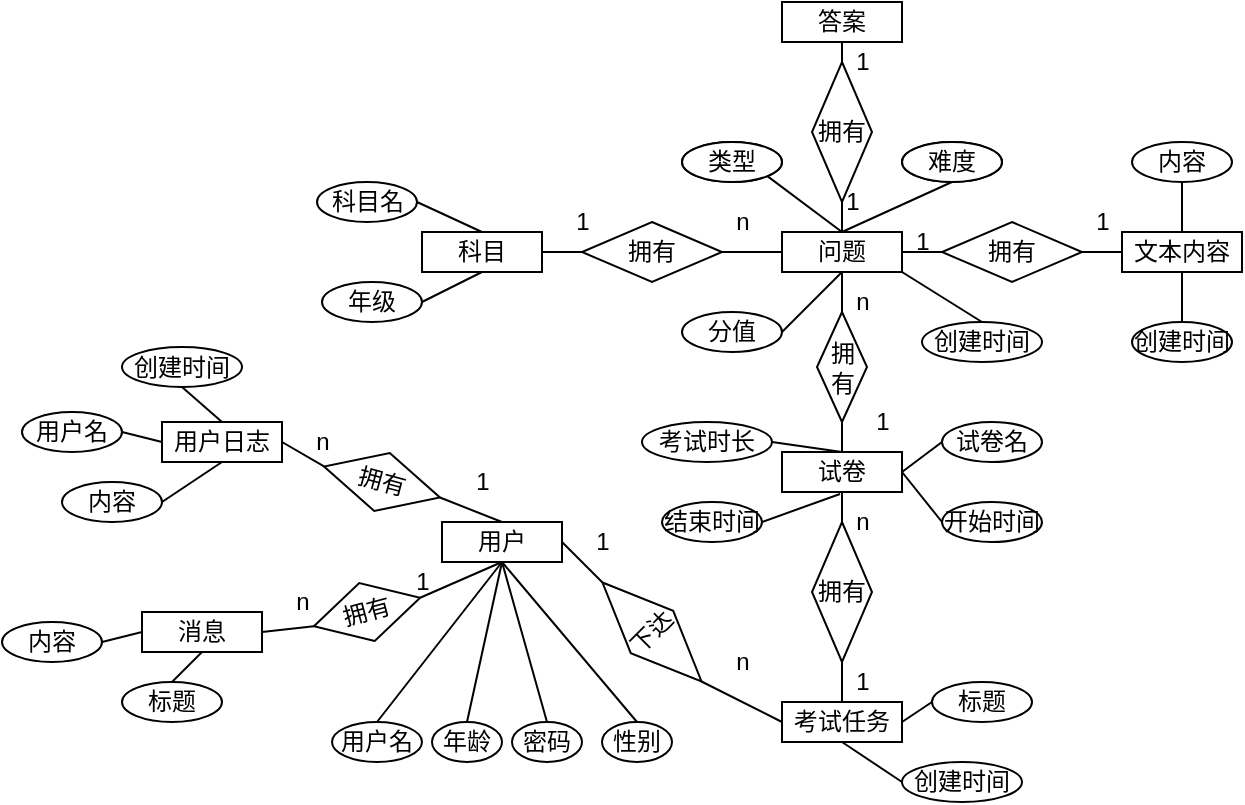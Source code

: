<mxfile version="13.9.3" type="github">
  <diagram id="KqqDEgTbaKnKWcDJQaJO" name="Page-1">
    <mxGraphModel dx="1025" dy="470" grid="1" gridSize="10" guides="1" tooltips="1" connect="1" arrows="1" fold="1" page="1" pageScale="1" pageWidth="827" pageHeight="1169" math="0" shadow="0">
      <root>
        <mxCell id="0" />
        <mxCell id="1" parent="0" />
        <mxCell id="KkSoKAz5CUqkDPNqEoLU-16" value="问题" style="rounded=0;whiteSpace=wrap;html=1;" vertex="1" parent="1">
          <mxGeometry x="390" y="195" width="60" height="20" as="geometry" />
        </mxCell>
        <mxCell id="KkSoKAz5CUqkDPNqEoLU-17" value="科目" style="rounded=0;whiteSpace=wrap;html=1;" vertex="1" parent="1">
          <mxGeometry x="210" y="195" width="60" height="20" as="geometry" />
        </mxCell>
        <mxCell id="KkSoKAz5CUqkDPNqEoLU-18" value="试卷" style="rounded=0;whiteSpace=wrap;html=1;" vertex="1" parent="1">
          <mxGeometry x="390" y="305" width="60" height="20" as="geometry" />
        </mxCell>
        <mxCell id="KkSoKAz5CUqkDPNqEoLU-19" value="答案" style="rounded=0;whiteSpace=wrap;html=1;" vertex="1" parent="1">
          <mxGeometry x="390" y="80" width="60" height="20" as="geometry" />
        </mxCell>
        <mxCell id="KkSoKAz5CUqkDPNqEoLU-20" value="用户日志" style="rounded=0;whiteSpace=wrap;html=1;" vertex="1" parent="1">
          <mxGeometry x="80" y="290" width="60" height="20" as="geometry" />
        </mxCell>
        <mxCell id="KkSoKAz5CUqkDPNqEoLU-24" value="消息" style="rounded=0;whiteSpace=wrap;html=1;" vertex="1" parent="1">
          <mxGeometry x="70" y="385" width="60" height="20" as="geometry" />
        </mxCell>
        <mxCell id="KkSoKAz5CUqkDPNqEoLU-25" value="文本内容" style="rounded=0;whiteSpace=wrap;html=1;" vertex="1" parent="1">
          <mxGeometry x="560" y="195" width="60" height="20" as="geometry" />
        </mxCell>
        <mxCell id="KkSoKAz5CUqkDPNqEoLU-26" value="用户" style="rounded=0;whiteSpace=wrap;html=1;" vertex="1" parent="1">
          <mxGeometry x="220" y="340" width="60" height="20" as="geometry" />
        </mxCell>
        <mxCell id="KkSoKAz5CUqkDPNqEoLU-27" value="考试任务" style="rounded=0;whiteSpace=wrap;html=1;" vertex="1" parent="1">
          <mxGeometry x="390" y="430" width="60" height="20" as="geometry" />
        </mxCell>
        <mxCell id="KkSoKAz5CUqkDPNqEoLU-30" value="拥有" style="rhombus;whiteSpace=wrap;html=1;" vertex="1" parent="1">
          <mxGeometry x="405" y="110" width="30" height="70" as="geometry" />
        </mxCell>
        <mxCell id="KkSoKAz5CUqkDPNqEoLU-31" value="拥有" style="rhombus;whiteSpace=wrap;html=1;direction=west;rotation=-15;" vertex="1" parent="1">
          <mxGeometry x="155" y="370" width="55" height="30" as="geometry" />
        </mxCell>
        <mxCell id="KkSoKAz5CUqkDPNqEoLU-32" value="拥有" style="rhombus;whiteSpace=wrap;html=1;" vertex="1" parent="1">
          <mxGeometry x="407.5" y="235" width="25" height="55" as="geometry" />
        </mxCell>
        <mxCell id="KkSoKAz5CUqkDPNqEoLU-33" value="下达" style="rhombus;whiteSpace=wrap;html=1;rotation=-45;" vertex="1" parent="1">
          <mxGeometry x="310" y="360" width="30" height="70" as="geometry" />
        </mxCell>
        <mxCell id="KkSoKAz5CUqkDPNqEoLU-34" value="拥有" style="rhombus;whiteSpace=wrap;html=1;" vertex="1" parent="1">
          <mxGeometry x="405" y="340" width="30" height="70" as="geometry" />
        </mxCell>
        <mxCell id="KkSoKAz5CUqkDPNqEoLU-42" value="拥有" style="rhombus;whiteSpace=wrap;html=1;" vertex="1" parent="1">
          <mxGeometry x="470" y="190" width="70" height="30" as="geometry" />
        </mxCell>
        <mxCell id="KkSoKAz5CUqkDPNqEoLU-43" value="拥有" style="rhombus;whiteSpace=wrap;html=1;" vertex="1" parent="1">
          <mxGeometry x="290" y="190" width="70" height="30" as="geometry" />
        </mxCell>
        <mxCell id="KkSoKAz5CUqkDPNqEoLU-44" value="拥有" style="rhombus;whiteSpace=wrap;html=1;rotation=15;" vertex="1" parent="1">
          <mxGeometry x="160" y="305" width="60" height="30" as="geometry" />
        </mxCell>
        <mxCell id="KkSoKAz5CUqkDPNqEoLU-45" value="" style="endArrow=none;html=1;entryX=0;entryY=0.5;entryDx=0;entryDy=0;exitX=1;exitY=0.5;exitDx=0;exitDy=0;" edge="1" parent="1" source="KkSoKAz5CUqkDPNqEoLU-17" target="KkSoKAz5CUqkDPNqEoLU-43">
          <mxGeometry width="50" height="50" relative="1" as="geometry">
            <mxPoint x="470" y="415" as="sourcePoint" />
            <mxPoint x="520" y="365" as="targetPoint" />
          </mxGeometry>
        </mxCell>
        <mxCell id="KkSoKAz5CUqkDPNqEoLU-47" value="" style="endArrow=none;html=1;entryX=0;entryY=0.5;entryDx=0;entryDy=0;exitX=1;exitY=0.5;exitDx=0;exitDy=0;" edge="1" parent="1" source="KkSoKAz5CUqkDPNqEoLU-43" target="KkSoKAz5CUqkDPNqEoLU-16">
          <mxGeometry width="50" height="50" relative="1" as="geometry">
            <mxPoint x="470" y="415" as="sourcePoint" />
            <mxPoint x="520" y="365" as="targetPoint" />
          </mxGeometry>
        </mxCell>
        <mxCell id="KkSoKAz5CUqkDPNqEoLU-49" value="" style="endArrow=none;html=1;entryX=1;entryY=0.5;entryDx=0;entryDy=0;exitX=0;exitY=0.5;exitDx=0;exitDy=0;" edge="1" parent="1" source="KkSoKAz5CUqkDPNqEoLU-42" target="KkSoKAz5CUqkDPNqEoLU-16">
          <mxGeometry width="50" height="50" relative="1" as="geometry">
            <mxPoint x="470" y="215" as="sourcePoint" />
            <mxPoint x="520" y="365" as="targetPoint" />
          </mxGeometry>
        </mxCell>
        <mxCell id="KkSoKAz5CUqkDPNqEoLU-50" value="" style="endArrow=none;html=1;entryX=1;entryY=0.5;entryDx=0;entryDy=0;exitX=0;exitY=0.5;exitDx=0;exitDy=0;" edge="1" parent="1" source="KkSoKAz5CUqkDPNqEoLU-25" target="KkSoKAz5CUqkDPNqEoLU-42">
          <mxGeometry width="50" height="50" relative="1" as="geometry">
            <mxPoint x="470" y="415" as="sourcePoint" />
            <mxPoint x="520" y="365" as="targetPoint" />
          </mxGeometry>
        </mxCell>
        <mxCell id="KkSoKAz5CUqkDPNqEoLU-51" value="" style="endArrow=none;html=1;entryX=0.5;entryY=1;entryDx=0;entryDy=0;exitX=0.5;exitY=0;exitDx=0;exitDy=0;" edge="1" parent="1" source="KkSoKAz5CUqkDPNqEoLU-32" target="KkSoKAz5CUqkDPNqEoLU-16">
          <mxGeometry width="50" height="50" relative="1" as="geometry">
            <mxPoint x="470" y="415" as="sourcePoint" />
            <mxPoint x="520" y="365" as="targetPoint" />
          </mxGeometry>
        </mxCell>
        <mxCell id="KkSoKAz5CUqkDPNqEoLU-54" value="" style="endArrow=none;html=1;entryX=0.5;entryY=1;entryDx=0;entryDy=0;exitX=0.5;exitY=0;exitDx=0;exitDy=0;" edge="1" parent="1" source="KkSoKAz5CUqkDPNqEoLU-18" target="KkSoKAz5CUqkDPNqEoLU-32">
          <mxGeometry width="50" height="50" relative="1" as="geometry">
            <mxPoint x="470" y="415" as="sourcePoint" />
            <mxPoint x="520" y="365" as="targetPoint" />
          </mxGeometry>
        </mxCell>
        <mxCell id="KkSoKAz5CUqkDPNqEoLU-58" value="" style="endArrow=none;html=1;entryX=0.5;entryY=1;entryDx=0;entryDy=0;exitX=0.5;exitY=0;exitDx=0;exitDy=0;" edge="1" parent="1" source="KkSoKAz5CUqkDPNqEoLU-16" target="KkSoKAz5CUqkDPNqEoLU-30">
          <mxGeometry width="50" height="50" relative="1" as="geometry">
            <mxPoint x="470" y="310" as="sourcePoint" />
            <mxPoint x="520" y="260" as="targetPoint" />
          </mxGeometry>
        </mxCell>
        <mxCell id="KkSoKAz5CUqkDPNqEoLU-59" value="" style="endArrow=none;html=1;entryX=0.5;entryY=1;entryDx=0;entryDy=0;exitX=0.5;exitY=0;exitDx=0;exitDy=0;" edge="1" parent="1" source="KkSoKAz5CUqkDPNqEoLU-30" target="KkSoKAz5CUqkDPNqEoLU-19">
          <mxGeometry width="50" height="50" relative="1" as="geometry">
            <mxPoint x="470" y="310" as="sourcePoint" />
            <mxPoint x="520" y="260" as="targetPoint" />
          </mxGeometry>
        </mxCell>
        <mxCell id="KkSoKAz5CUqkDPNqEoLU-63" value="" style="endArrow=none;html=1;entryX=0.5;entryY=1;entryDx=0;entryDy=0;exitX=0.5;exitY=0;exitDx=0;exitDy=0;" edge="1" parent="1" source="KkSoKAz5CUqkDPNqEoLU-34" target="KkSoKAz5CUqkDPNqEoLU-18">
          <mxGeometry width="50" height="50" relative="1" as="geometry">
            <mxPoint x="470" y="380" as="sourcePoint" />
            <mxPoint x="520" y="330" as="targetPoint" />
          </mxGeometry>
        </mxCell>
        <mxCell id="KkSoKAz5CUqkDPNqEoLU-64" value="" style="endArrow=none;html=1;entryX=0.5;entryY=1;entryDx=0;entryDy=0;exitX=0.5;exitY=0;exitDx=0;exitDy=0;" edge="1" parent="1" source="KkSoKAz5CUqkDPNqEoLU-27" target="KkSoKAz5CUqkDPNqEoLU-34">
          <mxGeometry width="50" height="50" relative="1" as="geometry">
            <mxPoint x="470" y="380" as="sourcePoint" />
            <mxPoint x="520" y="330" as="targetPoint" />
          </mxGeometry>
        </mxCell>
        <mxCell id="KkSoKAz5CUqkDPNqEoLU-67" value="" style="endArrow=none;html=1;entryX=0.5;entryY=1;entryDx=0;entryDy=0;exitX=0;exitY=0.5;exitDx=0;exitDy=0;" edge="1" parent="1" source="KkSoKAz5CUqkDPNqEoLU-27" target="KkSoKAz5CUqkDPNqEoLU-33">
          <mxGeometry width="50" height="50" relative="1" as="geometry">
            <mxPoint x="470" y="360" as="sourcePoint" />
            <mxPoint x="520" y="310" as="targetPoint" />
          </mxGeometry>
        </mxCell>
        <mxCell id="KkSoKAz5CUqkDPNqEoLU-68" value="" style="endArrow=none;html=1;entryX=1;entryY=0.5;entryDx=0;entryDy=0;exitX=0.5;exitY=0;exitDx=0;exitDy=0;" edge="1" parent="1" source="KkSoKAz5CUqkDPNqEoLU-33" target="KkSoKAz5CUqkDPNqEoLU-26">
          <mxGeometry width="50" height="50" relative="1" as="geometry">
            <mxPoint x="470" y="360" as="sourcePoint" />
            <mxPoint x="520" y="310" as="targetPoint" />
          </mxGeometry>
        </mxCell>
        <mxCell id="KkSoKAz5CUqkDPNqEoLU-72" value="" style="endArrow=none;html=1;entryX=0;entryY=0.5;entryDx=0;entryDy=0;exitX=0.5;exitY=1;exitDx=0;exitDy=0;" edge="1" parent="1" source="KkSoKAz5CUqkDPNqEoLU-26" target="KkSoKAz5CUqkDPNqEoLU-31">
          <mxGeometry width="50" height="50" relative="1" as="geometry">
            <mxPoint x="470" y="310" as="sourcePoint" />
            <mxPoint x="520" y="260" as="targetPoint" />
          </mxGeometry>
        </mxCell>
        <mxCell id="KkSoKAz5CUqkDPNqEoLU-73" value="" style="endArrow=none;html=1;entryX=1;entryY=0.5;entryDx=0;entryDy=0;exitX=0.5;exitY=0;exitDx=0;exitDy=0;" edge="1" parent="1" source="KkSoKAz5CUqkDPNqEoLU-26" target="KkSoKAz5CUqkDPNqEoLU-44">
          <mxGeometry width="50" height="50" relative="1" as="geometry">
            <mxPoint x="470" y="310" as="sourcePoint" />
            <mxPoint x="520" y="260" as="targetPoint" />
          </mxGeometry>
        </mxCell>
        <mxCell id="KkSoKAz5CUqkDPNqEoLU-74" value="" style="endArrow=none;html=1;entryX=0;entryY=0.5;entryDx=0;entryDy=0;" edge="1" parent="1" target="KkSoKAz5CUqkDPNqEoLU-44">
          <mxGeometry width="50" height="50" relative="1" as="geometry">
            <mxPoint x="140" y="300" as="sourcePoint" />
            <mxPoint x="520" y="260" as="targetPoint" />
          </mxGeometry>
        </mxCell>
        <mxCell id="KkSoKAz5CUqkDPNqEoLU-75" value="" style="endArrow=none;html=1;exitX=1;exitY=0.5;exitDx=0;exitDy=0;entryX=1;entryY=0.5;entryDx=0;entryDy=0;" edge="1" parent="1" source="KkSoKAz5CUqkDPNqEoLU-24" target="KkSoKAz5CUqkDPNqEoLU-31">
          <mxGeometry width="50" height="50" relative="1" as="geometry">
            <mxPoint x="470" y="310" as="sourcePoint" />
            <mxPoint x="520" y="260" as="targetPoint" />
          </mxGeometry>
        </mxCell>
        <mxCell id="KkSoKAz5CUqkDPNqEoLU-76" value="1" style="text;html=1;align=center;verticalAlign=middle;resizable=0;points=[];autosize=1;" vertex="1" parent="1">
          <mxGeometry x="280" y="180" width="20" height="20" as="geometry" />
        </mxCell>
        <mxCell id="KkSoKAz5CUqkDPNqEoLU-77" value="n" style="text;html=1;align=center;verticalAlign=middle;resizable=0;points=[];autosize=1;" vertex="1" parent="1">
          <mxGeometry x="360" y="180" width="20" height="20" as="geometry" />
        </mxCell>
        <mxCell id="KkSoKAz5CUqkDPNqEoLU-78" value="1" style="text;html=1;align=center;verticalAlign=middle;resizable=0;points=[];autosize=1;" vertex="1" parent="1">
          <mxGeometry x="415" y="170" width="20" height="20" as="geometry" />
        </mxCell>
        <mxCell id="KkSoKAz5CUqkDPNqEoLU-79" value="1" style="text;html=1;align=center;verticalAlign=middle;resizable=0;points=[];autosize=1;" vertex="1" parent="1">
          <mxGeometry x="420" y="100" width="20" height="20" as="geometry" />
        </mxCell>
        <mxCell id="KkSoKAz5CUqkDPNqEoLU-80" value="1" style="text;html=1;align=center;verticalAlign=middle;resizable=0;points=[];autosize=1;" vertex="1" parent="1">
          <mxGeometry x="450" y="190" width="20" height="20" as="geometry" />
        </mxCell>
        <mxCell id="KkSoKAz5CUqkDPNqEoLU-81" value="1" style="text;html=1;align=center;verticalAlign=middle;resizable=0;points=[];autosize=1;" vertex="1" parent="1">
          <mxGeometry x="540" y="180" width="20" height="20" as="geometry" />
        </mxCell>
        <mxCell id="KkSoKAz5CUqkDPNqEoLU-82" value="n" style="text;html=1;align=center;verticalAlign=middle;resizable=0;points=[];autosize=1;" vertex="1" parent="1">
          <mxGeometry x="420" y="220" width="20" height="20" as="geometry" />
        </mxCell>
        <mxCell id="KkSoKAz5CUqkDPNqEoLU-83" value="1" style="text;html=1;align=center;verticalAlign=middle;resizable=0;points=[];autosize=1;" vertex="1" parent="1">
          <mxGeometry x="430" y="280" width="20" height="20" as="geometry" />
        </mxCell>
        <mxCell id="KkSoKAz5CUqkDPNqEoLU-84" value="n" style="text;html=1;align=center;verticalAlign=middle;resizable=0;points=[];autosize=1;" vertex="1" parent="1">
          <mxGeometry x="420" y="330" width="20" height="20" as="geometry" />
        </mxCell>
        <mxCell id="KkSoKAz5CUqkDPNqEoLU-85" value="1" style="text;html=1;align=center;verticalAlign=middle;resizable=0;points=[];autosize=1;" vertex="1" parent="1">
          <mxGeometry x="420" y="410" width="20" height="20" as="geometry" />
        </mxCell>
        <mxCell id="KkSoKAz5CUqkDPNqEoLU-86" value="n" style="text;html=1;align=center;verticalAlign=middle;resizable=0;points=[];autosize=1;" vertex="1" parent="1">
          <mxGeometry x="360" y="400" width="20" height="20" as="geometry" />
        </mxCell>
        <mxCell id="KkSoKAz5CUqkDPNqEoLU-87" value="1" style="text;html=1;align=center;verticalAlign=middle;resizable=0;points=[];autosize=1;" vertex="1" parent="1">
          <mxGeometry x="290" y="340" width="20" height="20" as="geometry" />
        </mxCell>
        <mxCell id="KkSoKAz5CUqkDPNqEoLU-88" value="1" style="text;html=1;align=center;verticalAlign=middle;resizable=0;points=[];autosize=1;" vertex="1" parent="1">
          <mxGeometry x="230" y="310" width="20" height="20" as="geometry" />
        </mxCell>
        <mxCell id="KkSoKAz5CUqkDPNqEoLU-89" value="n" style="text;html=1;align=center;verticalAlign=middle;resizable=0;points=[];autosize=1;" vertex="1" parent="1">
          <mxGeometry x="150" y="290" width="20" height="20" as="geometry" />
        </mxCell>
        <mxCell id="KkSoKAz5CUqkDPNqEoLU-90" value="1" style="text;html=1;align=center;verticalAlign=middle;resizable=0;points=[];autosize=1;" vertex="1" parent="1">
          <mxGeometry x="200" y="360" width="20" height="20" as="geometry" />
        </mxCell>
        <mxCell id="KkSoKAz5CUqkDPNqEoLU-91" value="n" style="text;html=1;align=center;verticalAlign=middle;resizable=0;points=[];autosize=1;" vertex="1" parent="1">
          <mxGeometry x="140" y="370" width="20" height="20" as="geometry" />
        </mxCell>
        <mxCell id="KkSoKAz5CUqkDPNqEoLU-92" value="类型" style="ellipse;whiteSpace=wrap;html=1;" vertex="1" parent="1">
          <mxGeometry x="340" y="150" width="50" height="20" as="geometry" />
        </mxCell>
        <mxCell id="KkSoKAz5CUqkDPNqEoLU-96" value="用户名" style="ellipse;whiteSpace=wrap;html=1;" vertex="1" parent="1">
          <mxGeometry x="165" y="440" width="45" height="20" as="geometry" />
        </mxCell>
        <mxCell id="KkSoKAz5CUqkDPNqEoLU-97" value="年龄" style="ellipse;whiteSpace=wrap;html=1;" vertex="1" parent="1">
          <mxGeometry x="215" y="440" width="35" height="20" as="geometry" />
        </mxCell>
        <mxCell id="KkSoKAz5CUqkDPNqEoLU-98" value="密码" style="ellipse;whiteSpace=wrap;html=1;" vertex="1" parent="1">
          <mxGeometry x="255" y="440" width="35" height="20" as="geometry" />
        </mxCell>
        <mxCell id="KkSoKAz5CUqkDPNqEoLU-99" value="性别" style="ellipse;whiteSpace=wrap;html=1;" vertex="1" parent="1">
          <mxGeometry x="300" y="440" width="35" height="20" as="geometry" />
        </mxCell>
        <mxCell id="KkSoKAz5CUqkDPNqEoLU-105" value="" style="endArrow=none;html=1;entryX=0;entryY=0.5;entryDx=0;entryDy=0;exitX=1;exitY=0.5;exitDx=0;exitDy=0;" edge="1" parent="1" source="KkSoKAz5CUqkDPNqEoLU-115" target="KkSoKAz5CUqkDPNqEoLU-24">
          <mxGeometry width="50" height="50" relative="1" as="geometry">
            <mxPoint x="260" y="290" as="sourcePoint" />
            <mxPoint x="290" y="290" as="targetPoint" />
          </mxGeometry>
        </mxCell>
        <mxCell id="KkSoKAz5CUqkDPNqEoLU-106" value="" style="endArrow=none;html=1;entryX=0.5;entryY=1;entryDx=0;entryDy=0;exitX=0.5;exitY=0;exitDx=0;exitDy=0;" edge="1" parent="1" source="KkSoKAz5CUqkDPNqEoLU-99" target="KkSoKAz5CUqkDPNqEoLU-26">
          <mxGeometry width="50" height="50" relative="1" as="geometry">
            <mxPoint x="318" y="437" as="sourcePoint" />
            <mxPoint x="440" y="270" as="targetPoint" />
          </mxGeometry>
        </mxCell>
        <mxCell id="KkSoKAz5CUqkDPNqEoLU-107" value="" style="endArrow=none;html=1;exitX=0.5;exitY=1;exitDx=0;exitDy=0;entryX=0.5;entryY=0;entryDx=0;entryDy=0;" edge="1" parent="1" source="KkSoKAz5CUqkDPNqEoLU-26" target="KkSoKAz5CUqkDPNqEoLU-98">
          <mxGeometry width="50" height="50" relative="1" as="geometry">
            <mxPoint x="390" y="320" as="sourcePoint" />
            <mxPoint x="440" y="270" as="targetPoint" />
          </mxGeometry>
        </mxCell>
        <mxCell id="KkSoKAz5CUqkDPNqEoLU-108" value="" style="endArrow=none;html=1;entryX=0.5;entryY=1;entryDx=0;entryDy=0;exitX=0.5;exitY=0;exitDx=0;exitDy=0;" edge="1" parent="1" source="KkSoKAz5CUqkDPNqEoLU-97" target="KkSoKAz5CUqkDPNqEoLU-26">
          <mxGeometry width="50" height="50" relative="1" as="geometry">
            <mxPoint x="390" y="320" as="sourcePoint" />
            <mxPoint x="440" y="270" as="targetPoint" />
          </mxGeometry>
        </mxCell>
        <mxCell id="KkSoKAz5CUqkDPNqEoLU-109" value="" style="endArrow=none;html=1;exitX=0.5;exitY=0;exitDx=0;exitDy=0;" edge="1" parent="1" source="KkSoKAz5CUqkDPNqEoLU-96">
          <mxGeometry width="50" height="50" relative="1" as="geometry">
            <mxPoint x="390" y="320" as="sourcePoint" />
            <mxPoint x="250" y="360" as="targetPoint" />
          </mxGeometry>
        </mxCell>
        <mxCell id="KkSoKAz5CUqkDPNqEoLU-110" value="科目名" style="ellipse;whiteSpace=wrap;html=1;" vertex="1" parent="1">
          <mxGeometry x="157.5" y="170" width="50" height="20" as="geometry" />
        </mxCell>
        <mxCell id="KkSoKAz5CUqkDPNqEoLU-111" value="年级" style="ellipse;whiteSpace=wrap;html=1;" vertex="1" parent="1">
          <mxGeometry x="160" y="220" width="50" height="20" as="geometry" />
        </mxCell>
        <mxCell id="KkSoKAz5CUqkDPNqEoLU-112" value="内容" style="ellipse;whiteSpace=wrap;html=1;" vertex="1" parent="1">
          <mxGeometry x="30" y="320" width="50" height="20" as="geometry" />
        </mxCell>
        <mxCell id="KkSoKAz5CUqkDPNqEoLU-113" value="用户名" style="ellipse;whiteSpace=wrap;html=1;" vertex="1" parent="1">
          <mxGeometry x="10" y="285" width="50" height="20" as="geometry" />
        </mxCell>
        <mxCell id="KkSoKAz5CUqkDPNqEoLU-114" value="创建时间" style="ellipse;whiteSpace=wrap;html=1;" vertex="1" parent="1">
          <mxGeometry x="60" y="252.5" width="60" height="20" as="geometry" />
        </mxCell>
        <mxCell id="KkSoKAz5CUqkDPNqEoLU-115" value="内容" style="ellipse;whiteSpace=wrap;html=1;" vertex="1" parent="1">
          <mxGeometry y="390" width="50" height="20" as="geometry" />
        </mxCell>
        <mxCell id="KkSoKAz5CUqkDPNqEoLU-116" value="标题" style="ellipse;whiteSpace=wrap;html=1;" vertex="1" parent="1">
          <mxGeometry x="60" y="420" width="50" height="20" as="geometry" />
        </mxCell>
        <mxCell id="KkSoKAz5CUqkDPNqEoLU-117" value="" style="endArrow=none;html=1;exitX=0.5;exitY=0;exitDx=0;exitDy=0;" edge="1" parent="1" source="KkSoKAz5CUqkDPNqEoLU-116">
          <mxGeometry width="50" height="50" relative="1" as="geometry">
            <mxPoint x="390" y="320" as="sourcePoint" />
            <mxPoint x="100" y="405" as="targetPoint" />
          </mxGeometry>
        </mxCell>
        <mxCell id="KkSoKAz5CUqkDPNqEoLU-121" value="" style="endArrow=none;html=1;entryX=1;entryY=0.5;entryDx=0;entryDy=0;exitX=0.5;exitY=1;exitDx=0;exitDy=0;" edge="1" parent="1" source="KkSoKAz5CUqkDPNqEoLU-20" target="KkSoKAz5CUqkDPNqEoLU-112">
          <mxGeometry width="50" height="50" relative="1" as="geometry">
            <mxPoint x="390" y="320" as="sourcePoint" />
            <mxPoint x="440" y="270" as="targetPoint" />
          </mxGeometry>
        </mxCell>
        <mxCell id="KkSoKAz5CUqkDPNqEoLU-122" value="" style="endArrow=none;html=1;entryX=1;entryY=0.5;entryDx=0;entryDy=0;exitX=0;exitY=0.5;exitDx=0;exitDy=0;" edge="1" parent="1" source="KkSoKAz5CUqkDPNqEoLU-20" target="KkSoKAz5CUqkDPNqEoLU-113">
          <mxGeometry width="50" height="50" relative="1" as="geometry">
            <mxPoint x="390" y="320" as="sourcePoint" />
            <mxPoint x="440" y="270" as="targetPoint" />
          </mxGeometry>
        </mxCell>
        <mxCell id="KkSoKAz5CUqkDPNqEoLU-123" value="" style="endArrow=none;html=1;entryX=0.5;entryY=1;entryDx=0;entryDy=0;exitX=0.5;exitY=0;exitDx=0;exitDy=0;" edge="1" parent="1" source="KkSoKAz5CUqkDPNqEoLU-20" target="KkSoKAz5CUqkDPNqEoLU-114">
          <mxGeometry width="50" height="50" relative="1" as="geometry">
            <mxPoint x="390" y="320" as="sourcePoint" />
            <mxPoint x="440" y="270" as="targetPoint" />
          </mxGeometry>
        </mxCell>
        <mxCell id="KkSoKAz5CUqkDPNqEoLU-125" value="" style="endArrow=none;html=1;entryX=1;entryY=0.5;entryDx=0;entryDy=0;exitX=0.5;exitY=0;exitDx=0;exitDy=0;" edge="1" parent="1" source="KkSoKAz5CUqkDPNqEoLU-17" target="KkSoKAz5CUqkDPNqEoLU-110">
          <mxGeometry width="50" height="50" relative="1" as="geometry">
            <mxPoint x="247.5" y="287.5" as="sourcePoint" />
            <mxPoint x="297.5" y="237.5" as="targetPoint" />
          </mxGeometry>
        </mxCell>
        <mxCell id="KkSoKAz5CUqkDPNqEoLU-126" value="" style="endArrow=none;html=1;entryX=0.5;entryY=1;entryDx=0;entryDy=0;exitX=1;exitY=0.5;exitDx=0;exitDy=0;" edge="1" parent="1" source="KkSoKAz5CUqkDPNqEoLU-111" target="KkSoKAz5CUqkDPNqEoLU-17">
          <mxGeometry width="50" height="50" relative="1" as="geometry">
            <mxPoint x="390" y="320" as="sourcePoint" />
            <mxPoint x="440" y="270" as="targetPoint" />
          </mxGeometry>
        </mxCell>
        <mxCell id="KkSoKAz5CUqkDPNqEoLU-127" value="类型" style="ellipse;whiteSpace=wrap;html=1;" vertex="1" parent="1">
          <mxGeometry x="340" y="150" width="50" height="20" as="geometry" />
        </mxCell>
        <mxCell id="KkSoKAz5CUqkDPNqEoLU-128" value="分值" style="ellipse;whiteSpace=wrap;html=1;" vertex="1" parent="1">
          <mxGeometry x="340" y="235" width="50" height="20" as="geometry" />
        </mxCell>
        <mxCell id="KkSoKAz5CUqkDPNqEoLU-129" value="难度" style="ellipse;whiteSpace=wrap;html=1;" vertex="1" parent="1">
          <mxGeometry x="450" y="150" width="50" height="20" as="geometry" />
        </mxCell>
        <mxCell id="KkSoKAz5CUqkDPNqEoLU-131" value="难度" style="ellipse;whiteSpace=wrap;html=1;" vertex="1" parent="1">
          <mxGeometry x="450" y="150" width="50" height="20" as="geometry" />
        </mxCell>
        <mxCell id="KkSoKAz5CUqkDPNqEoLU-133" value="创建时间" style="ellipse;whiteSpace=wrap;html=1;" vertex="1" parent="1">
          <mxGeometry x="450" y="460" width="60" height="20" as="geometry" />
        </mxCell>
        <mxCell id="KkSoKAz5CUqkDPNqEoLU-134" value="试卷名" style="ellipse;whiteSpace=wrap;html=1;" vertex="1" parent="1">
          <mxGeometry x="470" y="290" width="50" height="20" as="geometry" />
        </mxCell>
        <mxCell id="KkSoKAz5CUqkDPNqEoLU-135" value="创建时间" style="ellipse;whiteSpace=wrap;html=1;" vertex="1" parent="1">
          <mxGeometry x="460" y="240" width="60" height="20" as="geometry" />
        </mxCell>
        <mxCell id="KkSoKAz5CUqkDPNqEoLU-136" value="" style="endArrow=none;html=1;entryX=1;entryY=0.5;entryDx=0;entryDy=0;exitX=0.5;exitY=0;exitDx=0;exitDy=0;" edge="1" parent="1" source="KkSoKAz5CUqkDPNqEoLU-18" target="KkSoKAz5CUqkDPNqEoLU-147">
          <mxGeometry width="50" height="50" relative="1" as="geometry">
            <mxPoint x="230" y="300" as="sourcePoint" />
            <mxPoint x="280" y="250" as="targetPoint" />
          </mxGeometry>
        </mxCell>
        <mxCell id="KkSoKAz5CUqkDPNqEoLU-137" value="" style="endArrow=none;html=1;entryX=1;entryY=0.5;entryDx=0;entryDy=0;exitX=-0.05;exitY=-0.2;exitDx=0;exitDy=0;exitPerimeter=0;" edge="1" parent="1" source="KkSoKAz5CUqkDPNqEoLU-84" target="KkSoKAz5CUqkDPNqEoLU-146">
          <mxGeometry width="50" height="50" relative="1" as="geometry">
            <mxPoint x="250" y="300" as="sourcePoint" />
            <mxPoint x="300" y="280" as="targetPoint" />
          </mxGeometry>
        </mxCell>
        <mxCell id="KkSoKAz5CUqkDPNqEoLU-138" value="" style="endArrow=none;html=1;entryX=0.5;entryY=0;entryDx=0;entryDy=0;exitX=0.5;exitY=1;exitDx=0;exitDy=0;" edge="1" parent="1" source="KkSoKAz5CUqkDPNqEoLU-131" target="KkSoKAz5CUqkDPNqEoLU-16">
          <mxGeometry width="50" height="50" relative="1" as="geometry">
            <mxPoint x="330" y="300" as="sourcePoint" />
            <mxPoint x="380" y="250" as="targetPoint" />
          </mxGeometry>
        </mxCell>
        <mxCell id="KkSoKAz5CUqkDPNqEoLU-139" value="" style="endArrow=none;html=1;entryX=1;entryY=1;entryDx=0;entryDy=0;exitX=0.5;exitY=0;exitDx=0;exitDy=0;" edge="1" parent="1" source="KkSoKAz5CUqkDPNqEoLU-135" target="KkSoKAz5CUqkDPNqEoLU-16">
          <mxGeometry width="50" height="50" relative="1" as="geometry">
            <mxPoint x="330" y="300" as="sourcePoint" />
            <mxPoint x="380" y="250" as="targetPoint" />
          </mxGeometry>
        </mxCell>
        <mxCell id="KkSoKAz5CUqkDPNqEoLU-140" value="" style="endArrow=none;html=1;entryX=0.5;entryY=1;entryDx=0;entryDy=0;exitX=1;exitY=0.5;exitDx=0;exitDy=0;" edge="1" parent="1" source="KkSoKAz5CUqkDPNqEoLU-128" target="KkSoKAz5CUqkDPNqEoLU-16">
          <mxGeometry width="50" height="50" relative="1" as="geometry">
            <mxPoint x="330" y="300" as="sourcePoint" />
            <mxPoint x="380" y="250" as="targetPoint" />
          </mxGeometry>
        </mxCell>
        <mxCell id="KkSoKAz5CUqkDPNqEoLU-141" value="" style="endArrow=none;html=1;entryX=1;entryY=1;entryDx=0;entryDy=0;exitX=0.5;exitY=0;exitDx=0;exitDy=0;" edge="1" parent="1" source="KkSoKAz5CUqkDPNqEoLU-16" target="KkSoKAz5CUqkDPNqEoLU-127">
          <mxGeometry width="50" height="50" relative="1" as="geometry">
            <mxPoint x="330" y="300" as="sourcePoint" />
            <mxPoint x="380" y="250" as="targetPoint" />
          </mxGeometry>
        </mxCell>
        <mxCell id="KkSoKAz5CUqkDPNqEoLU-143" value="标题" style="ellipse;whiteSpace=wrap;html=1;" vertex="1" parent="1">
          <mxGeometry x="465" y="420" width="50" height="20" as="geometry" />
        </mxCell>
        <mxCell id="KkSoKAz5CUqkDPNqEoLU-144" value="内容" style="ellipse;whiteSpace=wrap;html=1;" vertex="1" parent="1">
          <mxGeometry x="565" y="150" width="50" height="20" as="geometry" />
        </mxCell>
        <mxCell id="KkSoKAz5CUqkDPNqEoLU-145" value="创建时间" style="ellipse;whiteSpace=wrap;html=1;" vertex="1" parent="1">
          <mxGeometry x="565" y="240" width="50" height="20" as="geometry" />
        </mxCell>
        <mxCell id="KkSoKAz5CUqkDPNqEoLU-146" value="结束时间" style="ellipse;whiteSpace=wrap;html=1;" vertex="1" parent="1">
          <mxGeometry x="330" y="330" width="50" height="20" as="geometry" />
        </mxCell>
        <mxCell id="KkSoKAz5CUqkDPNqEoLU-147" value="考试时长" style="ellipse;whiteSpace=wrap;html=1;" vertex="1" parent="1">
          <mxGeometry x="320" y="290" width="65" height="20" as="geometry" />
        </mxCell>
        <mxCell id="KkSoKAz5CUqkDPNqEoLU-148" value="开始时间" style="ellipse;whiteSpace=wrap;html=1;" vertex="1" parent="1">
          <mxGeometry x="470" y="330" width="50" height="20" as="geometry" />
        </mxCell>
        <mxCell id="KkSoKAz5CUqkDPNqEoLU-151" value="" style="endArrow=none;html=1;entryX=1;entryY=0.5;entryDx=0;entryDy=0;exitX=0;exitY=0.5;exitDx=0;exitDy=0;" edge="1" parent="1" source="KkSoKAz5CUqkDPNqEoLU-148" target="KkSoKAz5CUqkDPNqEoLU-18">
          <mxGeometry width="50" height="50" relative="1" as="geometry">
            <mxPoint x="330" y="300" as="sourcePoint" />
            <mxPoint x="380" y="250" as="targetPoint" />
          </mxGeometry>
        </mxCell>
        <mxCell id="KkSoKAz5CUqkDPNqEoLU-152" value="" style="endArrow=none;html=1;entryX=1;entryY=0.5;entryDx=0;entryDy=0;exitX=0;exitY=0.5;exitDx=0;exitDy=0;" edge="1" parent="1" source="KkSoKAz5CUqkDPNqEoLU-134" target="KkSoKAz5CUqkDPNqEoLU-18">
          <mxGeometry width="50" height="50" relative="1" as="geometry">
            <mxPoint x="330" y="300" as="sourcePoint" />
            <mxPoint x="380" y="250" as="targetPoint" />
          </mxGeometry>
        </mxCell>
        <mxCell id="KkSoKAz5CUqkDPNqEoLU-158" value="" style="endArrow=none;html=1;entryX=0.5;entryY=0;entryDx=0;entryDy=0;exitX=0.5;exitY=1;exitDx=0;exitDy=0;" edge="1" parent="1" source="KkSoKAz5CUqkDPNqEoLU-25" target="KkSoKAz5CUqkDPNqEoLU-145">
          <mxGeometry width="50" height="50" relative="1" as="geometry">
            <mxPoint x="330" y="320" as="sourcePoint" />
            <mxPoint x="380" y="270" as="targetPoint" />
          </mxGeometry>
        </mxCell>
        <mxCell id="KkSoKAz5CUqkDPNqEoLU-159" value="" style="endArrow=none;html=1;entryX=0.5;entryY=0;entryDx=0;entryDy=0;exitX=0.5;exitY=1;exitDx=0;exitDy=0;" edge="1" parent="1" source="KkSoKAz5CUqkDPNqEoLU-144" target="KkSoKAz5CUqkDPNqEoLU-25">
          <mxGeometry width="50" height="50" relative="1" as="geometry">
            <mxPoint x="330" y="320" as="sourcePoint" />
            <mxPoint x="380" y="270" as="targetPoint" />
          </mxGeometry>
        </mxCell>
        <mxCell id="KkSoKAz5CUqkDPNqEoLU-160" value="" style="endArrow=none;html=1;entryX=0.5;entryY=1;entryDx=0;entryDy=0;exitX=0;exitY=0.5;exitDx=0;exitDy=0;" edge="1" parent="1" source="KkSoKAz5CUqkDPNqEoLU-133" target="KkSoKAz5CUqkDPNqEoLU-27">
          <mxGeometry width="50" height="50" relative="1" as="geometry">
            <mxPoint x="430" y="470" as="sourcePoint" />
            <mxPoint x="480" y="420" as="targetPoint" />
          </mxGeometry>
        </mxCell>
        <mxCell id="KkSoKAz5CUqkDPNqEoLU-161" value="" style="endArrow=none;html=1;entryX=1;entryY=0.5;entryDx=0;entryDy=0;exitX=0;exitY=0.5;exitDx=0;exitDy=0;" edge="1" parent="1" source="KkSoKAz5CUqkDPNqEoLU-143" target="KkSoKAz5CUqkDPNqEoLU-27">
          <mxGeometry width="50" height="50" relative="1" as="geometry">
            <mxPoint x="330" y="370" as="sourcePoint" />
            <mxPoint x="380" y="320" as="targetPoint" />
          </mxGeometry>
        </mxCell>
      </root>
    </mxGraphModel>
  </diagram>
</mxfile>
